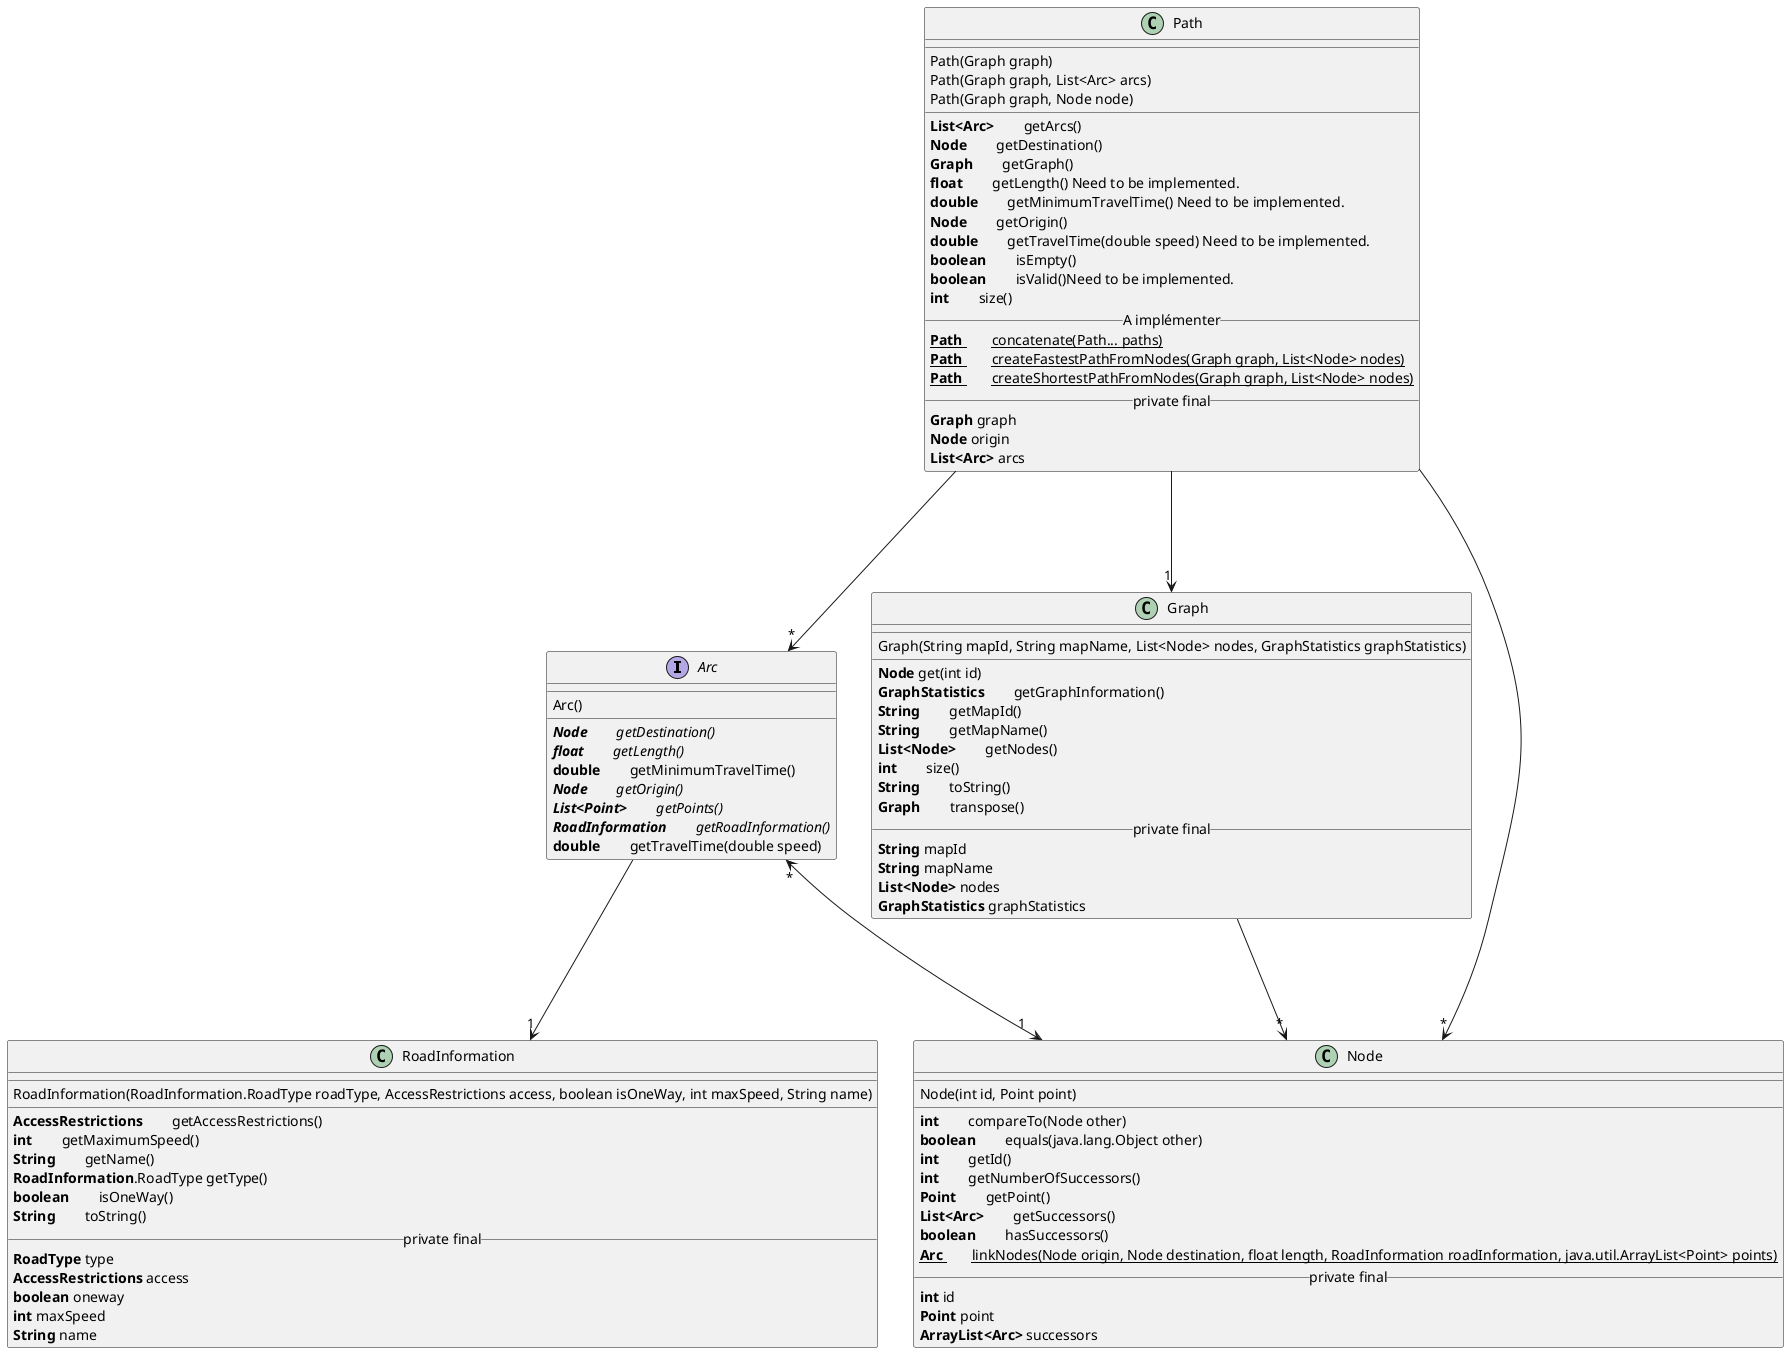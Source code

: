 @startuml
interface Arc {
    ____
    Arc()
    ____
    {abstract} **Node** 	getDestination() 	 
    {abstract} **float** 	getLength() 	 
    **double** 	getMinimumTravelTime() 
    {abstract} **Node** 	getOrigin() 	 
    {abstract} **List<Point>** 	getPoints() 	 
    {abstract} **RoadInformation** 	getRoadInformation() 	 
    **double** 	getTravelTime​(double speed)
}
class Graph {
    ____
    Graph​(String mapId, String mapName, List<Node> nodes, GraphStatistics graphStatistics)
    ____
    **Node** get(int id)
    **GraphStatistics** 	getGraphInformation() 	 
    **String** 	getMapId() 	 
    **String** 	getMapName() 	 
    **List<Node>** 	getNodes() 	 
    **int** 	size() 	 
    **String** 	toString() 	 
    **Graph** 	transpose()
    __ private final __
    **String** mapId
    **String** mapName
    **List<Node>** nodes
    **GraphStatistics** graphStatistics
}
class Path {
    ____
    Path​(Graph graph) 	
    Path​(Graph graph, List<Arc> arcs) 	
    Path​(Graph graph, Node node)
    ____
    **List<Arc>** 	getArcs() 	 
    **Node** 	getDestination() 	 
    **Graph** 	getGraph() 	 
    **float** 	getLength() Need to be implemented.
    **double** 	getMinimumTravelTime() Need to be implemented.
    **Node** 	getOrigin() 	 
    **double** 	getTravelTime​(double speed) Need to be implemented.
    **boolean** 	isEmpty() 	
    **boolean** 	isValid()Need to be implemented.
    **int** 	size()
    __ A implémenter __
    {static} **Path** 	concatenate​(Path... paths) 	
    {static} **Path** 	createFastestPathFromNodes​(Graph graph, List<Node> nodes) 
    {static} **Path** 	createShortestPathFromNodes​(Graph graph, List<Node> nodes) 
    __ private final __
    **Graph** graph
    **Node** origin
    **List<Arc>** arcs
}
class RoadInformation {
    ____
    RoadInformation​(RoadInformation.RoadType roadType, AccessRestrictions access, boolean isOneWay, int maxSpeed, String name)
    ____
    **AccessRestrictions** 	getAccessRestrictions() 	 
    **int** 	getMaximumSpeed() 	 
    **String** 	getName() 	 
    **RoadInformation**.RoadType getType() 	 
    **boolean** 	isOneWay() 	 
    **String** 	toString()
    __private final__
    **RoadType** type
    **AccessRestrictions** access
    **boolean** oneway
    **int** maxSpeed
    **String** name
}
class Node {
    ____
    Node​(int id, Point point)
    ____
    **int** 	compareTo​(Node other) 	
    **boolean** 	equals​(java.lang.Object other) 	 
    **int** 	getId() 	 
    **int** 	getNumberOfSuccessors() 	 
    **Point** 	getPoint() 	 
    **List<Arc>** 	getSuccessors() 	 
    **boolean** 	hasSuccessors() 	 
    {static} **Arc** 	linkNodes​(Node origin, Node destination, float length, RoadInformation roadInformation, java.util.ArrayList<Point> points)
    __private final__
    **int** id
    **Point** point
    **ArrayList<Arc>** successors
}
Arc "*" <---> "1" Node
Arc ---> "1" RoadInformation
Graph ---> "*" Node
Path ---> "1" Graph
Path ---> "*" Node
Path ---> "*" Arc
@enduml
